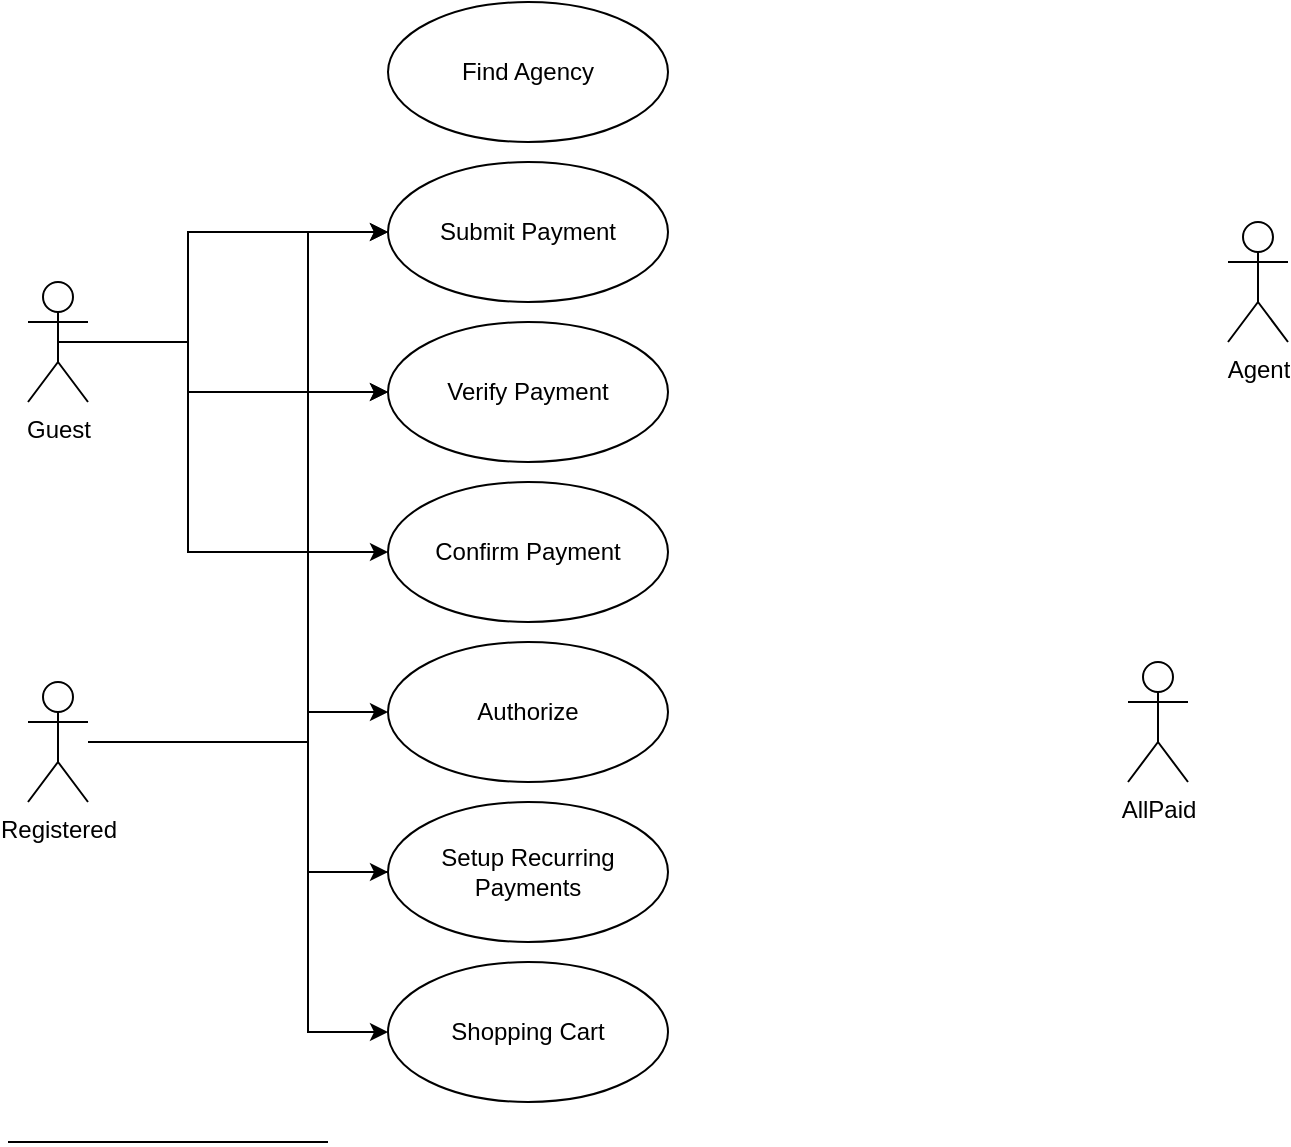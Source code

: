 <mxfile version="12.7.1" type="github">
  <diagram name="Page-1" id="e7e014a7-5840-1c2e-5031-d8a46d1fe8dd">
    <mxGraphModel dx="1186" dy="511" grid="1" gridSize="10" guides="1" tooltips="1" connect="1" arrows="1" fold="1" page="1" pageScale="1" pageWidth="1169" pageHeight="826" background="#ffffff" math="0" shadow="0">
      <root>
        <mxCell id="0" />
        <mxCell id="1" parent="0" />
        <mxCell id="CfPCjCr6cY2V00UDqMTe-64" style="edgeStyle=orthogonalEdgeStyle;rounded=0;orthogonalLoop=1;jettySize=auto;html=1;exitX=0.5;exitY=0.5;exitDx=0;exitDy=0;exitPerimeter=0;" edge="1" parent="1" source="CfPCjCr6cY2V00UDqMTe-41" target="CfPCjCr6cY2V00UDqMTe-53">
          <mxGeometry relative="1" as="geometry">
            <Array as="points">
              <mxPoint x="200" y="240" />
              <mxPoint x="200" y="185" />
            </Array>
          </mxGeometry>
        </mxCell>
        <mxCell id="CfPCjCr6cY2V00UDqMTe-65" style="edgeStyle=orthogonalEdgeStyle;rounded=0;orthogonalLoop=1;jettySize=auto;html=1;" edge="1" parent="1" source="CfPCjCr6cY2V00UDqMTe-41" target="CfPCjCr6cY2V00UDqMTe-57">
          <mxGeometry relative="1" as="geometry">
            <Array as="points">
              <mxPoint x="200" y="240" />
              <mxPoint x="200" y="265" />
            </Array>
          </mxGeometry>
        </mxCell>
        <mxCell id="CfPCjCr6cY2V00UDqMTe-67" style="edgeStyle=orthogonalEdgeStyle;rounded=0;orthogonalLoop=1;jettySize=auto;html=1;entryX=0;entryY=0.5;entryDx=0;entryDy=0;" edge="1" parent="1" source="CfPCjCr6cY2V00UDqMTe-41" target="CfPCjCr6cY2V00UDqMTe-58">
          <mxGeometry relative="1" as="geometry">
            <Array as="points">
              <mxPoint x="200" y="240" />
              <mxPoint x="200" y="345" />
            </Array>
          </mxGeometry>
        </mxCell>
        <mxCell id="CfPCjCr6cY2V00UDqMTe-41" value="Guest" style="shape=umlActor;verticalLabelPosition=bottom;labelBackgroundColor=#ffffff;verticalAlign=top;html=1;" vertex="1" parent="1">
          <mxGeometry x="120" y="210" width="30" height="60" as="geometry" />
        </mxCell>
        <mxCell id="CfPCjCr6cY2V00UDqMTe-66" style="edgeStyle=orthogonalEdgeStyle;rounded=0;orthogonalLoop=1;jettySize=auto;html=1;entryX=0;entryY=0.5;entryDx=0;entryDy=0;" edge="1" parent="1" source="CfPCjCr6cY2V00UDqMTe-42" target="CfPCjCr6cY2V00UDqMTe-53">
          <mxGeometry relative="1" as="geometry">
            <Array as="points">
              <mxPoint x="260" y="440" />
              <mxPoint x="260" y="185" />
            </Array>
          </mxGeometry>
        </mxCell>
        <mxCell id="CfPCjCr6cY2V00UDqMTe-68" style="edgeStyle=orthogonalEdgeStyle;rounded=0;orthogonalLoop=1;jettySize=auto;html=1;entryX=0;entryY=0.5;entryDx=0;entryDy=0;exitX=0;exitY=0.5;exitDx=0;exitDy=0;" edge="1" parent="1" source="CfPCjCr6cY2V00UDqMTe-60" target="CfPCjCr6cY2V00UDqMTe-57">
          <mxGeometry relative="1" as="geometry">
            <Array as="points">
              <mxPoint x="260" y="505" />
              <mxPoint x="260" y="265" />
            </Array>
          </mxGeometry>
        </mxCell>
        <mxCell id="CfPCjCr6cY2V00UDqMTe-69" style="edgeStyle=orthogonalEdgeStyle;rounded=0;orthogonalLoop=1;jettySize=auto;html=1;" edge="1" parent="1" source="CfPCjCr6cY2V00UDqMTe-42" target="CfPCjCr6cY2V00UDqMTe-59">
          <mxGeometry relative="1" as="geometry">
            <Array as="points">
              <mxPoint x="260" y="440" />
              <mxPoint x="260" y="425" />
            </Array>
          </mxGeometry>
        </mxCell>
        <mxCell id="CfPCjCr6cY2V00UDqMTe-70" style="edgeStyle=orthogonalEdgeStyle;rounded=0;orthogonalLoop=1;jettySize=auto;html=1;entryX=0;entryY=0.5;entryDx=0;entryDy=0;" edge="1" parent="1" source="CfPCjCr6cY2V00UDqMTe-42" target="CfPCjCr6cY2V00UDqMTe-61">
          <mxGeometry relative="1" as="geometry">
            <Array as="points">
              <mxPoint x="260" y="440" />
              <mxPoint x="260" y="585" />
            </Array>
          </mxGeometry>
        </mxCell>
        <mxCell id="CfPCjCr6cY2V00UDqMTe-73" style="edgeStyle=orthogonalEdgeStyle;rounded=0;orthogonalLoop=1;jettySize=auto;html=1;" edge="1" parent="1" source="CfPCjCr6cY2V00UDqMTe-42" target="CfPCjCr6cY2V00UDqMTe-60">
          <mxGeometry relative="1" as="geometry">
            <Array as="points">
              <mxPoint x="260" y="440" />
              <mxPoint x="260" y="505" />
            </Array>
          </mxGeometry>
        </mxCell>
        <mxCell id="CfPCjCr6cY2V00UDqMTe-42" value="Registered" style="shape=umlActor;verticalLabelPosition=bottom;labelBackgroundColor=#ffffff;verticalAlign=top;html=1;" vertex="1" parent="1">
          <mxGeometry x="120" y="410" width="30" height="60" as="geometry" />
        </mxCell>
        <mxCell id="CfPCjCr6cY2V00UDqMTe-44" value="Agent" style="shape=umlActor;verticalLabelPosition=bottom;labelBackgroundColor=#ffffff;verticalAlign=top;html=1;" vertex="1" parent="1">
          <mxGeometry x="720" y="180" width="30" height="60" as="geometry" />
        </mxCell>
        <mxCell id="CfPCjCr6cY2V00UDqMTe-45" value="AllPaid" style="shape=umlActor;verticalLabelPosition=bottom;labelBackgroundColor=#ffffff;verticalAlign=top;html=1;" vertex="1" parent="1">
          <mxGeometry x="670" y="400" width="30" height="60" as="geometry" />
        </mxCell>
        <mxCell id="CfPCjCr6cY2V00UDqMTe-52" value="Find Agency" style="ellipse;whiteSpace=wrap;html=1;" vertex="1" parent="1">
          <mxGeometry x="300" y="70" width="140" height="70" as="geometry" />
        </mxCell>
        <mxCell id="CfPCjCr6cY2V00UDqMTe-53" value="Submit Payment" style="ellipse;whiteSpace=wrap;html=1;" vertex="1" parent="1">
          <mxGeometry x="300" y="150" width="140" height="70" as="geometry" />
        </mxCell>
        <mxCell id="CfPCjCr6cY2V00UDqMTe-57" value="Verify Payment" style="ellipse;whiteSpace=wrap;html=1;" vertex="1" parent="1">
          <mxGeometry x="300" y="230" width="140" height="70" as="geometry" />
        </mxCell>
        <mxCell id="CfPCjCr6cY2V00UDqMTe-58" value="Confirm Payment" style="ellipse;whiteSpace=wrap;html=1;" vertex="1" parent="1">
          <mxGeometry x="300" y="310" width="140" height="70" as="geometry" />
        </mxCell>
        <mxCell id="CfPCjCr6cY2V00UDqMTe-59" value="Authorize" style="ellipse;whiteSpace=wrap;html=1;" vertex="1" parent="1">
          <mxGeometry x="300" y="390" width="140" height="70" as="geometry" />
        </mxCell>
        <mxCell id="CfPCjCr6cY2V00UDqMTe-60" value="Setup Recurring Payments" style="ellipse;whiteSpace=wrap;html=1;" vertex="1" parent="1">
          <mxGeometry x="300" y="470" width="140" height="70" as="geometry" />
        </mxCell>
        <mxCell id="CfPCjCr6cY2V00UDqMTe-61" value="Shopping Cart" style="ellipse;whiteSpace=wrap;html=1;" vertex="1" parent="1">
          <mxGeometry x="300" y="550" width="140" height="70" as="geometry" />
        </mxCell>
        <mxCell id="CfPCjCr6cY2V00UDqMTe-63" value="" style="endArrow=none;html=1;rounded=0;" edge="1" parent="1">
          <mxGeometry relative="1" as="geometry">
            <mxPoint x="110" y="640" as="sourcePoint" />
            <mxPoint x="270" y="640" as="targetPoint" />
          </mxGeometry>
        </mxCell>
      </root>
    </mxGraphModel>
  </diagram>
</mxfile>
